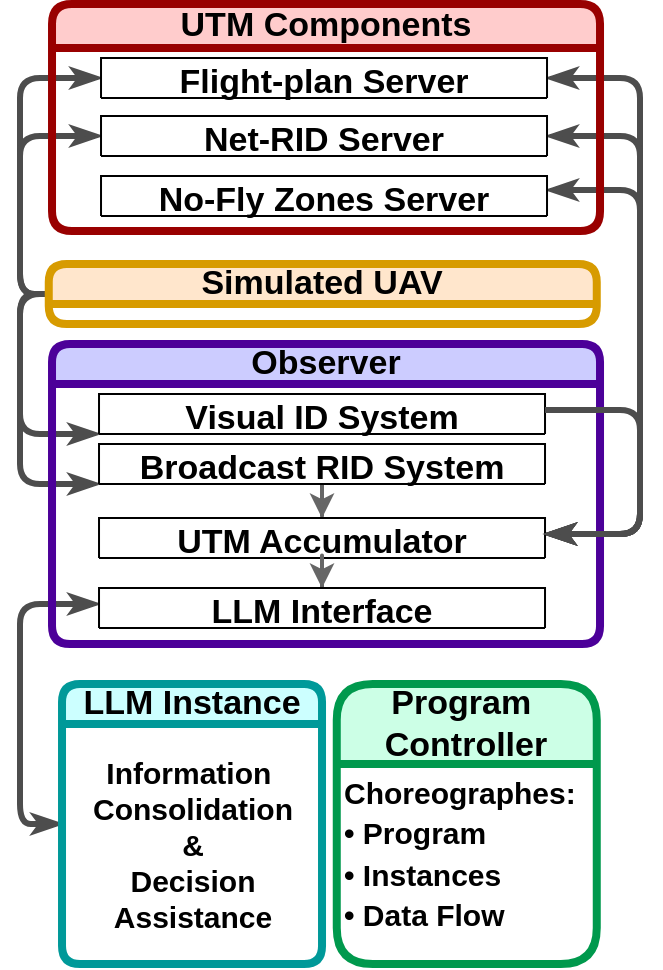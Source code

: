 <mxfile version="24.6.4" type="device">
  <diagram name="Page-1" id="Ev9KHV8LbVD18_9U95kE">
    <mxGraphModel dx="802" dy="481" grid="1" gridSize="10" guides="1" tooltips="1" connect="1" arrows="1" fold="1" page="1" pageScale="1" pageWidth="2339" pageHeight="3300" math="0" shadow="0">
      <root>
        <mxCell id="0" />
        <mxCell id="1" parent="0" />
        <mxCell id="lRbjT1NGwTPiWCWEcdZG-6" style="edgeStyle=orthogonalEdgeStyle;rounded=1;orthogonalLoop=1;jettySize=auto;html=1;strokeWidth=3;curved=0;endArrow=classicThin;endFill=1;jumpStyle=line;strokeColor=#4D4D4D;" parent="1" source="JzUydqIJ6qVtRUPiUywM-14" target="Jraj2u1gfLjr0mIL1iTk-41" edge="1">
          <mxGeometry relative="1" as="geometry">
            <Array as="points">
              <mxPoint x="350" y="585" />
              <mxPoint x="350" y="655" />
            </Array>
          </mxGeometry>
        </mxCell>
        <mxCell id="lRbjT1NGwTPiWCWEcdZG-7" style="edgeStyle=orthogonalEdgeStyle;rounded=1;orthogonalLoop=1;jettySize=auto;html=1;strokeWidth=3;curved=0;endArrow=classicThin;endFill=1;jumpStyle=line;strokeColor=#4D4D4D;exitX=1;exitY=0.5;exitDx=0;exitDy=0;" parent="1" source="JzUydqIJ6qVtRUPiUywM-14" target="n4PZmjlwthrs9iT0Sboe-10" edge="1">
          <mxGeometry relative="1" as="geometry">
            <mxPoint x="650" y="490" as="sourcePoint" />
            <mxPoint x="710" y="529" as="targetPoint" />
            <Array as="points">
              <mxPoint x="350" y="585" />
              <mxPoint x="350" y="680" />
            </Array>
          </mxGeometry>
        </mxCell>
        <mxCell id="lRbjT1NGwTPiWCWEcdZG-8" style="edgeStyle=orthogonalEdgeStyle;rounded=1;orthogonalLoop=1;jettySize=auto;html=1;strokeWidth=3;curved=0;endArrow=classicThin;endFill=1;jumpStyle=line;strokeColor=#4D4D4D;" parent="1" source="JzUydqIJ6qVtRUPiUywM-14" target="n4PZmjlwthrs9iT0Sboe-1" edge="1">
          <mxGeometry relative="1" as="geometry">
            <Array as="points">
              <mxPoint x="350" y="585" />
              <mxPoint x="350" y="477" />
            </Array>
          </mxGeometry>
        </mxCell>
        <mxCell id="lRbjT1NGwTPiWCWEcdZG-9" style="edgeStyle=orthogonalEdgeStyle;rounded=1;orthogonalLoop=1;jettySize=auto;html=1;strokeWidth=3;curved=0;endArrow=classicThin;endFill=1;jumpStyle=line;strokeColor=#4D4D4D;" parent="1" source="JzUydqIJ6qVtRUPiUywM-14" target="n4PZmjlwthrs9iT0Sboe-3" edge="1">
          <mxGeometry relative="1" as="geometry">
            <Array as="points">
              <mxPoint x="350" y="585" />
              <mxPoint x="350" y="506" />
            </Array>
          </mxGeometry>
        </mxCell>
        <mxCell id="JzUydqIJ6qVtRUPiUywM-14" value="&lt;font style=&quot;font-size: 17px;&quot;&gt;Simulated UAV&lt;/font&gt;" style="swimlane;whiteSpace=wrap;html=1;rounded=1;fillColor=#ffe6cc;strokeColor=#D79B00;strokeWidth=4;perimeterSpacing=0;fillStyle=auto;startSize=20;fontSize=17;" parent="1" vertex="1" collapsed="1">
          <mxGeometry x="364.38" y="570" width="274" height="30" as="geometry">
            <mxRectangle x="358" y="430" width="290" height="90" as="alternateBounds" />
          </mxGeometry>
        </mxCell>
        <mxCell id="n4PZmjlwthrs9iT0Sboe-29" style="edgeStyle=orthogonalEdgeStyle;rounded=1;orthogonalLoop=1;jettySize=auto;html=1;strokeWidth=3;curved=0;endArrow=classicThin;endFill=1;startArrow=classicThin;startFill=1;jumpStyle=line;strokeColor=#4D4D4D;" parent="1" source="n4PZmjlwthrs9iT0Sboe-9" target="n4PZmjlwthrs9iT0Sboe-12" edge="1">
          <mxGeometry relative="1" as="geometry">
            <mxPoint x="1030" y="650" as="sourcePoint" />
            <Array as="points">
              <mxPoint x="350" y="850" />
              <mxPoint x="350" y="740" />
            </Array>
          </mxGeometry>
        </mxCell>
        <mxCell id="n4PZmjlwthrs9iT0Sboe-13" value="&lt;span style=&quot;font-size: 17px; text-wrap: nowrap;&quot;&gt;Program&amp;nbsp;&lt;/span&gt;&lt;div&gt;&lt;span style=&quot;font-size: 17px; text-wrap: nowrap;&quot;&gt;Controller&lt;/span&gt;&lt;/div&gt;" style="swimlane;whiteSpace=wrap;html=1;rounded=1;fillColor=#CCFFE6;strokeColor=#00994D;strokeWidth=4;perimeterSpacing=0;fillStyle=auto;startSize=40;fontSize=17;" parent="1" vertex="1">
          <mxGeometry x="508.38" y="780" width="130" height="140" as="geometry" />
        </mxCell>
        <mxCell id="lRbjT1NGwTPiWCWEcdZG-21" value="&lt;font style=&quot;font-size: 15px;&quot;&gt;Choreographes:&amp;nbsp;&lt;/font&gt;&lt;div&gt;&lt;font style=&quot;font-size: 15px;&quot;&gt;• Program&amp;nbsp;&lt;/font&gt;&lt;/div&gt;&lt;div&gt;&lt;font style=&quot;font-size: 15px;&quot;&gt;• Instances&lt;/font&gt;&lt;/div&gt;&lt;div&gt;&lt;font style=&quot;font-size: 15px;&quot;&gt;• Data Flow&amp;nbsp;&lt;/font&gt;&lt;/div&gt;" style="text;html=1;align=left;verticalAlign=middle;resizable=0;points=[];autosize=1;strokeColor=none;fillColor=none;fontSize=17;fontStyle=1" parent="n4PZmjlwthrs9iT0Sboe-13" vertex="1">
          <mxGeometry x="2" y="35" width="140" height="100" as="geometry" />
        </mxCell>
        <mxCell id="lRbjT1NGwTPiWCWEcdZG-1" style="edgeStyle=orthogonalEdgeStyle;rounded=1;orthogonalLoop=1;jettySize=auto;html=1;startArrow=classicThin;startFill=1;strokeWidth=3;curved=0;endArrow=classicThin;endFill=1;jumpStyle=line;strokeColor=#4D4D4D;" parent="1" source="n4PZmjlwthrs9iT0Sboe-11" target="n4PZmjlwthrs9iT0Sboe-1" edge="1">
          <mxGeometry relative="1" as="geometry">
            <mxPoint x="701" y="615" as="sourcePoint" />
            <mxPoint x="610" y="630" as="targetPoint" />
            <Array as="points">
              <mxPoint x="660" y="705" />
              <mxPoint x="660" y="477" />
            </Array>
          </mxGeometry>
        </mxCell>
        <mxCell id="lRbjT1NGwTPiWCWEcdZG-2" style="edgeStyle=orthogonalEdgeStyle;rounded=1;orthogonalLoop=1;jettySize=auto;html=1;startArrow=classicThin;startFill=1;strokeWidth=3;curved=0;endArrow=classicThin;endFill=1;jumpStyle=line;strokeColor=#4D4D4D;entryX=1;entryY=0.5;entryDx=0;entryDy=0;" parent="1" source="n4PZmjlwthrs9iT0Sboe-11" target="n4PZmjlwthrs9iT0Sboe-3" edge="1">
          <mxGeometry relative="1" as="geometry">
            <mxPoint x="701" y="635" as="sourcePoint" />
            <mxPoint x="553" y="695" as="targetPoint" />
            <Array as="points">
              <mxPoint x="660" y="705" />
              <mxPoint x="660" y="506" />
            </Array>
          </mxGeometry>
        </mxCell>
        <mxCell id="lRbjT1NGwTPiWCWEcdZG-5" style="edgeStyle=orthogonalEdgeStyle;rounded=1;orthogonalLoop=1;jettySize=auto;html=1;startArrow=classicThin;startFill=1;strokeWidth=3;curved=0;endArrow=classicThin;endFill=1;jumpStyle=line;strokeColor=#4D4D4D;" parent="1" edge="1">
          <mxGeometry relative="1" as="geometry">
            <mxPoint x="612.51" y="705" as="sourcePoint" />
            <mxPoint x="613.51" y="533" as="targetPoint" />
            <Array as="points">
              <mxPoint x="660" y="705" />
              <mxPoint x="660" y="533" />
            </Array>
          </mxGeometry>
        </mxCell>
        <mxCell id="n4PZmjlwthrs9iT0Sboe-7" value="&lt;font style=&quot;font-size: 17px;&quot;&gt;Observer&lt;/font&gt;" style="swimlane;whiteSpace=wrap;html=1;rounded=1;fillColor=#CCCCFF;strokeColor=#4C0099;strokeWidth=4;perimeterSpacing=0;fillStyle=auto;startSize=20;fontSize=17;" parent="1" vertex="1">
          <mxGeometry x="366.01" y="610" width="274" height="150" as="geometry" />
        </mxCell>
        <mxCell id="Jraj2u1gfLjr0mIL1iTk-41" value="Visual ID System" style="swimlane;fontSize=17;rounded=1;startSize=28;" parent="n4PZmjlwthrs9iT0Sboe-7" vertex="1">
          <mxGeometry x="23.5" y="25" width="223" height="20" as="geometry">
            <mxRectangle x="1210" y="720" width="250" height="30" as="alternateBounds" />
          </mxGeometry>
        </mxCell>
        <mxCell id="lRbjT1NGwTPiWCWEcdZG-31" style="edgeStyle=orthogonalEdgeStyle;rounded=1;orthogonalLoop=1;jettySize=auto;html=1;startArrow=classic;startFill=1;strokeWidth=2;curved=0;strokeColor=#666666;endArrow=none;endFill=0;" parent="n4PZmjlwthrs9iT0Sboe-7" source="n4PZmjlwthrs9iT0Sboe-11" target="n4PZmjlwthrs9iT0Sboe-10" edge="1">
          <mxGeometry relative="1" as="geometry" />
        </mxCell>
        <mxCell id="n4PZmjlwthrs9iT0Sboe-11" value="UTM Accumulator" style="swimlane;fontSize=17;rounded=1;startSize=28;" parent="n4PZmjlwthrs9iT0Sboe-7" vertex="1">
          <mxGeometry x="23.5" y="87" width="223" height="20" as="geometry">
            <mxRectangle x="1210" y="720" width="250" height="30" as="alternateBounds" />
          </mxGeometry>
        </mxCell>
        <mxCell id="lRbjT1NGwTPiWCWEcdZG-28" style="edgeStyle=orthogonalEdgeStyle;rounded=1;orthogonalLoop=1;jettySize=auto;html=1;strokeWidth=2;startArrow=classic;startFill=1;strokeColor=#666666;curved=0;endArrow=none;endFill=0;" parent="n4PZmjlwthrs9iT0Sboe-7" source="n4PZmjlwthrs9iT0Sboe-12" target="n4PZmjlwthrs9iT0Sboe-11" edge="1">
          <mxGeometry relative="1" as="geometry" />
        </mxCell>
        <mxCell id="n4PZmjlwthrs9iT0Sboe-12" value="LLM Interface" style="swimlane;fontSize=17;rounded=1;startSize=28;" parent="n4PZmjlwthrs9iT0Sboe-7" vertex="1">
          <mxGeometry x="23.5" y="122" width="223" height="20" as="geometry">
            <mxRectangle x="1210" y="720" width="250" height="30" as="alternateBounds" />
          </mxGeometry>
        </mxCell>
        <mxCell id="n4PZmjlwthrs9iT0Sboe-10" value="Broadcast RID System" style="swimlane;fontSize=17;rounded=1;startSize=28;" parent="n4PZmjlwthrs9iT0Sboe-7" vertex="1">
          <mxGeometry x="23.5" y="50" width="223" height="20" as="geometry">
            <mxRectangle x="1210" y="720" width="250" height="30" as="alternateBounds" />
          </mxGeometry>
        </mxCell>
        <mxCell id="eyCXNu7XXG5yHVhoh6ZU-21" style="edgeStyle=orthogonalEdgeStyle;rounded=1;orthogonalLoop=1;jettySize=auto;html=1;startArrow=classicThin;startFill=1;strokeWidth=3;curved=0;endArrow=none;endFill=0;jumpStyle=line;strokeColor=#4D4D4D;entryX=1;entryY=0.5;entryDx=0;entryDy=0;" edge="1" parent="n4PZmjlwthrs9iT0Sboe-7">
          <mxGeometry relative="1" as="geometry">
            <mxPoint x="246.5" y="95" as="sourcePoint" />
            <mxPoint x="246.5" y="33" as="targetPoint" />
            <Array as="points">
              <mxPoint x="294" y="95" />
              <mxPoint x="294" y="33" />
            </Array>
          </mxGeometry>
        </mxCell>
        <mxCell id="n4PZmjlwthrs9iT0Sboe-8" value="&lt;span style=&quot;font-size: 17px; text-wrap: nowrap;&quot;&gt;UTM Components&lt;/span&gt;" style="swimlane;whiteSpace=wrap;html=1;rounded=1;fillColor=#FFCCCC;strokeColor=#990000;strokeWidth=4;perimeterSpacing=0;fillStyle=auto;startSize=22;fontSize=17;" parent="1" vertex="1">
          <mxGeometry x="366.01" y="440" width="274" height="113.5" as="geometry" />
        </mxCell>
        <mxCell id="n4PZmjlwthrs9iT0Sboe-1" value="Flight-plan Server" style="swimlane;fontSize=17;rounded=1;startSize=28;" parent="n4PZmjlwthrs9iT0Sboe-8" vertex="1" collapsed="1">
          <mxGeometry x="24.5" y="27" width="223" height="20" as="geometry">
            <mxRectangle x="44.5" y="50" width="201" height="60" as="alternateBounds" />
          </mxGeometry>
        </mxCell>
        <mxCell id="n4PZmjlwthrs9iT0Sboe-4" value="&lt;font style=&quot;font-size: 14px;&quot;&gt;Holds public flight-plans&lt;br&gt;&lt;/font&gt;" style="text;html=1;align=center;verticalAlign=middle;resizable=0;points=[];autosize=1;strokeColor=none;fillColor=none;" parent="n4PZmjlwthrs9iT0Sboe-1" vertex="1">
          <mxGeometry x="11" y="27" width="170" height="30" as="geometry" />
        </mxCell>
        <mxCell id="n4PZmjlwthrs9iT0Sboe-3" value="Net-RID Server" style="swimlane;fontSize=17;rounded=1;startSize=28;" parent="n4PZmjlwthrs9iT0Sboe-8" vertex="1" collapsed="1">
          <mxGeometry x="24.5" y="56" width="223" height="20" as="geometry">
            <mxRectangle x="44.5" y="120" width="201" height="60" as="alternateBounds" />
          </mxGeometry>
        </mxCell>
        <mxCell id="lRbjT1NGwTPiWCWEcdZG-24" value="&lt;font style=&quot;font-size: 14px;&quot;&gt;Holds sent Net-RID messages&lt;br&gt;&lt;/font&gt;" style="text;html=1;align=center;verticalAlign=middle;resizable=0;points=[];autosize=1;strokeColor=none;fillColor=none;" parent="n4PZmjlwthrs9iT0Sboe-3" vertex="1">
          <mxGeometry x="-9" y="25" width="210" height="30" as="geometry" />
        </mxCell>
        <mxCell id="n4PZmjlwthrs9iT0Sboe-5" value="No-Fly Zones Server" style="swimlane;fontSize=17;rounded=1;startSize=28;" parent="n4PZmjlwthrs9iT0Sboe-8" vertex="1" collapsed="1">
          <mxGeometry x="24.5" y="86" width="223" height="20" as="geometry">
            <mxRectangle x="44.5" y="190" width="201" height="60" as="alternateBounds" />
          </mxGeometry>
        </mxCell>
        <mxCell id="n4PZmjlwthrs9iT0Sboe-6" value="&lt;font style=&quot;font-size: 14px;&quot;&gt;Holds the no-fly zones&lt;br&gt;&lt;/font&gt;" style="text;html=1;align=center;verticalAlign=middle;resizable=0;points=[];autosize=1;strokeColor=none;fillColor=none;" parent="n4PZmjlwthrs9iT0Sboe-5" vertex="1">
          <mxGeometry x="16" y="27" width="160" height="30" as="geometry" />
        </mxCell>
        <mxCell id="n4PZmjlwthrs9iT0Sboe-9" value="&lt;span style=&quot;font-size: 17px; text-wrap: nowrap;&quot;&gt;LLM Instance&lt;/span&gt;" style="swimlane;whiteSpace=wrap;html=1;rounded=1;fillColor=#CCFFFF;strokeColor=#009999;strokeWidth=4;perimeterSpacing=0;fillStyle=auto;startSize=20;fontSize=17;" parent="1" vertex="1">
          <mxGeometry x="371.01" y="780" width="130" height="140" as="geometry" />
        </mxCell>
        <mxCell id="JzUydqIJ6qVtRUPiUywM-3" value="&lt;div style=&quot;font-size: 15px;&quot;&gt;&lt;font style=&quot;font-size: 15px;&quot;&gt;&lt;b style=&quot;&quot;&gt;Information&amp;nbsp;&lt;/b&gt;&lt;/font&gt;&lt;/div&gt;&lt;div style=&quot;font-size: 15px;&quot;&gt;&lt;font style=&quot;font-size: 15px;&quot;&gt;&lt;b&gt;Consolidation&lt;br&gt;&lt;/b&gt;&lt;/font&gt;&lt;/div&gt;&lt;div style=&quot;font-size: 15px;&quot;&gt;&lt;font style=&quot;font-size: 15px;&quot;&gt;&lt;b&gt;&amp;amp;&lt;/b&gt;&lt;/font&gt;&lt;/div&gt;&lt;font style=&quot;font-size: 15px;&quot;&gt;&lt;b style=&quot;&quot;&gt;Decision&lt;/b&gt;&lt;/font&gt;&lt;div&gt;&lt;font style=&quot;font-size: 15px;&quot;&gt;&lt;b style=&quot;&quot;&gt;Assistance&lt;/b&gt;&lt;/font&gt;&lt;/div&gt;" style="text;html=1;align=center;verticalAlign=middle;resizable=0;points=[];autosize=1;strokeColor=none;fillColor=none;" parent="n4PZmjlwthrs9iT0Sboe-9" vertex="1">
          <mxGeometry x="5" y="30" width="120" height="100" as="geometry" />
        </mxCell>
      </root>
    </mxGraphModel>
  </diagram>
</mxfile>
